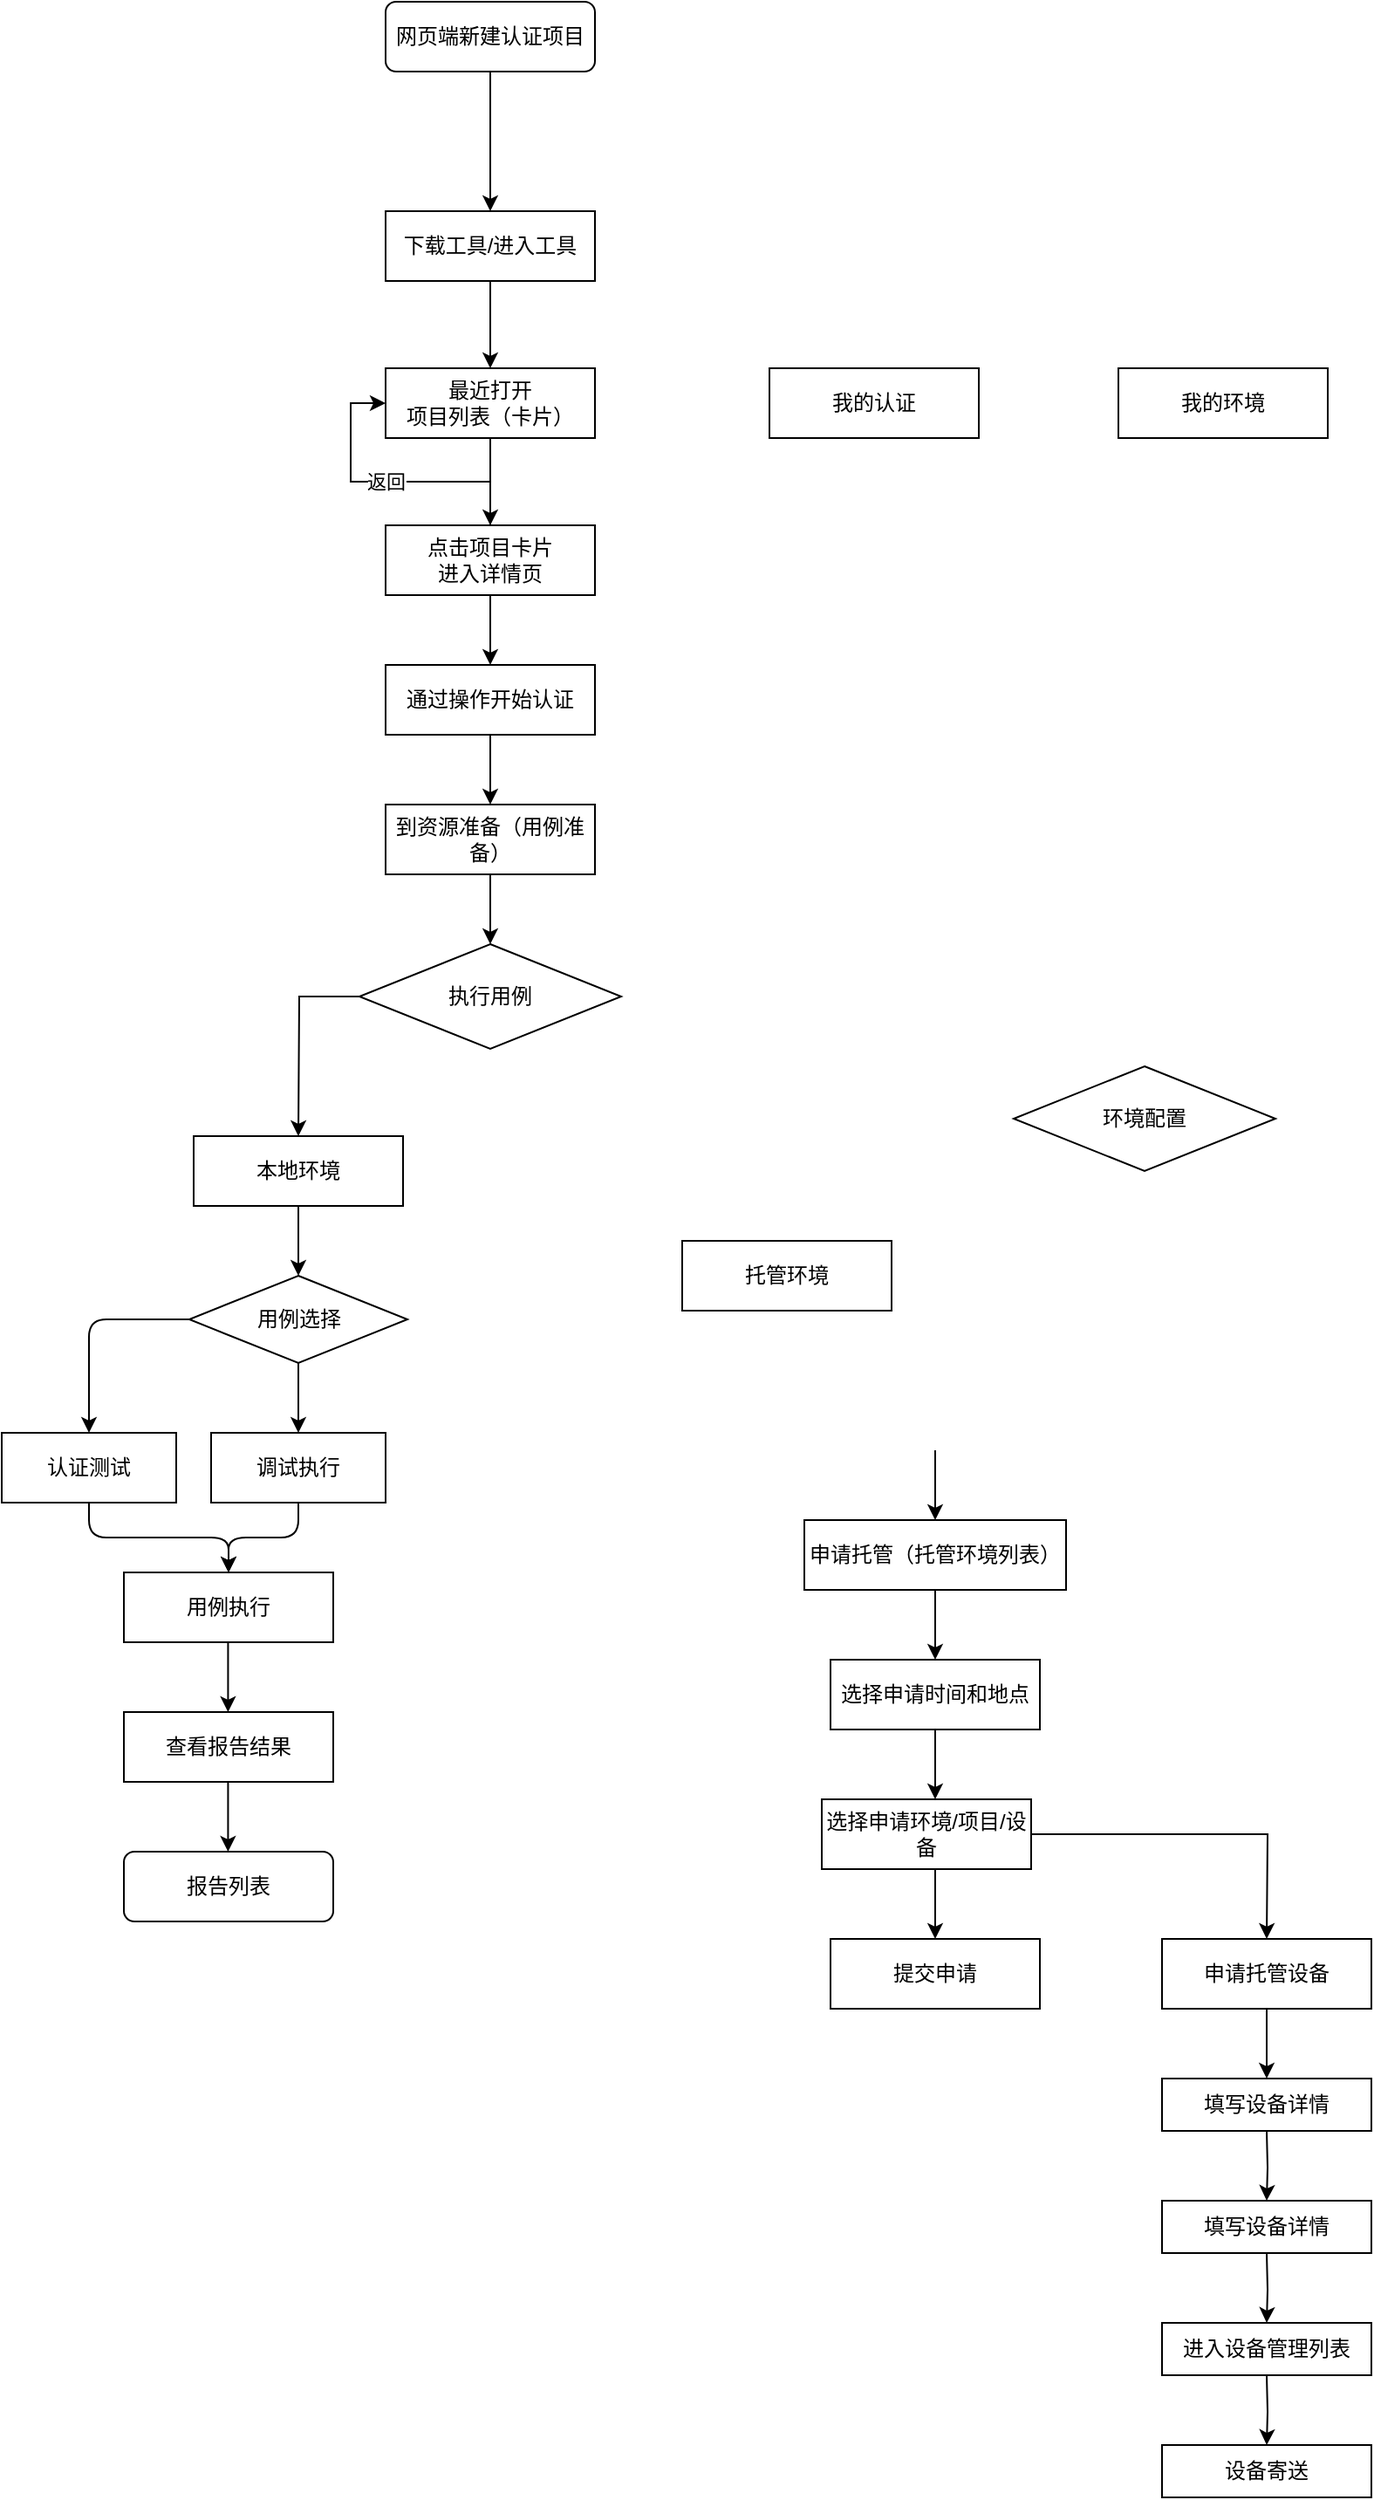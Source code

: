 <mxfile version="14.8.0" type="github">
  <diagram id="C5RBs43oDa-KdzZeNtuy" name="Page-1">
    <mxGraphModel dx="1047" dy="1111" grid="1" gridSize="10" guides="1" tooltips="1" connect="1" arrows="1" fold="1" page="0" pageScale="1" pageWidth="827" pageHeight="1169" math="0" shadow="0">
      <root>
        <mxCell id="WIyWlLk6GJQsqaUBKTNV-0" />
        <mxCell id="WIyWlLk6GJQsqaUBKTNV-1" parent="WIyWlLk6GJQsqaUBKTNV-0" />
        <mxCell id="2FAw4TekEqQD0n127wDs-58" value="" style="edgeStyle=orthogonalEdgeStyle;rounded=0;orthogonalLoop=1;jettySize=auto;html=1;" edge="1" parent="WIyWlLk6GJQsqaUBKTNV-1" source="WIyWlLk6GJQsqaUBKTNV-3" target="2FAw4TekEqQD0n127wDs-43">
          <mxGeometry relative="1" as="geometry" />
        </mxCell>
        <mxCell id="WIyWlLk6GJQsqaUBKTNV-3" value="网页端新建认证项目" style="rounded=1;whiteSpace=wrap;html=1;fontSize=12;glass=0;strokeWidth=1;shadow=0;" parent="WIyWlLk6GJQsqaUBKTNV-1" vertex="1">
          <mxGeometry x="220" y="-40" width="120" height="40" as="geometry" />
        </mxCell>
        <mxCell id="2FAw4TekEqQD0n127wDs-0" value="最近打开&lt;br&gt;项目列表（卡片）" style="rounded=0;whiteSpace=wrap;html=1;" vertex="1" parent="WIyWlLk6GJQsqaUBKTNV-1">
          <mxGeometry x="220" y="170" width="120" height="40" as="geometry" />
        </mxCell>
        <mxCell id="2FAw4TekEqQD0n127wDs-7" value="" style="endArrow=classic;html=1;exitX=0.5;exitY=1;exitDx=0;exitDy=0;" edge="1" parent="WIyWlLk6GJQsqaUBKTNV-1" source="2FAw4TekEqQD0n127wDs-0">
          <mxGeometry width="50" height="50" relative="1" as="geometry">
            <mxPoint x="380" y="360" as="sourcePoint" />
            <mxPoint x="280" y="260" as="targetPoint" />
          </mxGeometry>
        </mxCell>
        <mxCell id="2FAw4TekEqQD0n127wDs-78" value="返回" style="edgeStyle=orthogonalEdgeStyle;rounded=0;orthogonalLoop=1;jettySize=auto;html=1;entryX=0;entryY=0.5;entryDx=0;entryDy=0;" edge="1" parent="WIyWlLk6GJQsqaUBKTNV-1" source="2FAw4TekEqQD0n127wDs-12" target="2FAw4TekEqQD0n127wDs-0">
          <mxGeometry relative="1" as="geometry" />
        </mxCell>
        <mxCell id="2FAw4TekEqQD0n127wDs-12" value="点击项目卡片&lt;br&gt;进入详情页" style="rounded=0;whiteSpace=wrap;html=1;" vertex="1" parent="WIyWlLk6GJQsqaUBKTNV-1">
          <mxGeometry x="220" y="260" width="120" height="40" as="geometry" />
        </mxCell>
        <mxCell id="2FAw4TekEqQD0n127wDs-13" value="" style="endArrow=classic;html=1;exitX=0.5;exitY=1;exitDx=0;exitDy=0;" edge="1" parent="WIyWlLk6GJQsqaUBKTNV-1" source="2FAw4TekEqQD0n127wDs-12">
          <mxGeometry width="50" height="50" relative="1" as="geometry">
            <mxPoint x="330" y="380" as="sourcePoint" />
            <mxPoint x="280" y="340" as="targetPoint" />
          </mxGeometry>
        </mxCell>
        <mxCell id="2FAw4TekEqQD0n127wDs-14" value="通过操作开始认证" style="rounded=0;whiteSpace=wrap;html=1;" vertex="1" parent="WIyWlLk6GJQsqaUBKTNV-1">
          <mxGeometry x="220" y="340" width="120" height="40" as="geometry" />
        </mxCell>
        <mxCell id="2FAw4TekEqQD0n127wDs-15" value="" style="endArrow=classic;html=1;exitX=0.5;exitY=1;exitDx=0;exitDy=0;" edge="1" parent="WIyWlLk6GJQsqaUBKTNV-1">
          <mxGeometry width="50" height="50" relative="1" as="geometry">
            <mxPoint x="280" y="380" as="sourcePoint" />
            <mxPoint x="280" y="420" as="targetPoint" />
          </mxGeometry>
        </mxCell>
        <mxCell id="2FAw4TekEqQD0n127wDs-16" value="到资源准备（用例准备）" style="rounded=0;whiteSpace=wrap;html=1;" vertex="1" parent="WIyWlLk6GJQsqaUBKTNV-1">
          <mxGeometry x="220" y="420" width="120" height="40" as="geometry" />
        </mxCell>
        <mxCell id="2FAw4TekEqQD0n127wDs-18" value="" style="endArrow=classic;html=1;exitX=0.5;exitY=1;exitDx=0;exitDy=0;" edge="1" parent="WIyWlLk6GJQsqaUBKTNV-1">
          <mxGeometry width="50" height="50" relative="1" as="geometry">
            <mxPoint x="280" y="460" as="sourcePoint" />
            <mxPoint x="280" y="500" as="targetPoint" />
          </mxGeometry>
        </mxCell>
        <mxCell id="2FAw4TekEqQD0n127wDs-20" value="本地环境" style="rounded=0;whiteSpace=wrap;html=1;" vertex="1" parent="WIyWlLk6GJQsqaUBKTNV-1">
          <mxGeometry x="110" y="610" width="120" height="40" as="geometry" />
        </mxCell>
        <mxCell id="2FAw4TekEqQD0n127wDs-22" value="托管环境" style="rounded=0;whiteSpace=wrap;html=1;" vertex="1" parent="WIyWlLk6GJQsqaUBKTNV-1">
          <mxGeometry x="390" y="670" width="120" height="40" as="geometry" />
        </mxCell>
        <mxCell id="2FAw4TekEqQD0n127wDs-27" value="" style="endArrow=classic;html=1;exitX=0.5;exitY=1;exitDx=0;exitDy=0;" edge="1" parent="WIyWlLk6GJQsqaUBKTNV-1">
          <mxGeometry width="50" height="50" relative="1" as="geometry">
            <mxPoint x="170" y="650" as="sourcePoint" />
            <mxPoint x="170" y="690" as="targetPoint" />
          </mxGeometry>
        </mxCell>
        <mxCell id="2FAw4TekEqQD0n127wDs-28" value="" style="endArrow=classic;html=1;exitX=0;exitY=0.5;exitDx=0;exitDy=0;" edge="1" parent="WIyWlLk6GJQsqaUBKTNV-1" source="2FAw4TekEqQD0n127wDs-56">
          <mxGeometry width="50" height="50" relative="1" as="geometry">
            <mxPoint x="90" y="740" as="sourcePoint" />
            <mxPoint x="50" y="780" as="targetPoint" />
            <Array as="points">
              <mxPoint x="50" y="715" />
            </Array>
          </mxGeometry>
        </mxCell>
        <mxCell id="2FAw4TekEqQD0n127wDs-29" value="认证测试" style="rounded=0;whiteSpace=wrap;html=1;" vertex="1" parent="WIyWlLk6GJQsqaUBKTNV-1">
          <mxGeometry y="780" width="100" height="40" as="geometry" />
        </mxCell>
        <mxCell id="2FAw4TekEqQD0n127wDs-31" value="调试执行" style="rounded=0;whiteSpace=wrap;html=1;" vertex="1" parent="WIyWlLk6GJQsqaUBKTNV-1">
          <mxGeometry x="120" y="780" width="100" height="40" as="geometry" />
        </mxCell>
        <mxCell id="2FAw4TekEqQD0n127wDs-32" value="" style="endArrow=classic;html=1;exitX=0.5;exitY=1;exitDx=0;exitDy=0;" edge="1" parent="WIyWlLk6GJQsqaUBKTNV-1">
          <mxGeometry width="50" height="50" relative="1" as="geometry">
            <mxPoint x="170" y="740" as="sourcePoint" />
            <mxPoint x="170" y="780" as="targetPoint" />
          </mxGeometry>
        </mxCell>
        <mxCell id="2FAw4TekEqQD0n127wDs-33" value="用例执行" style="rounded=0;whiteSpace=wrap;html=1;" vertex="1" parent="WIyWlLk6GJQsqaUBKTNV-1">
          <mxGeometry x="70" y="860" width="120" height="40" as="geometry" />
        </mxCell>
        <mxCell id="2FAw4TekEqQD0n127wDs-35" value="" style="endArrow=classic;html=1;exitX=0.5;exitY=1;exitDx=0;exitDy=0;entryX=0.5;entryY=0;entryDx=0;entryDy=0;" edge="1" parent="WIyWlLk6GJQsqaUBKTNV-1" source="2FAw4TekEqQD0n127wDs-29" target="2FAw4TekEqQD0n127wDs-33">
          <mxGeometry width="50" height="50" relative="1" as="geometry">
            <mxPoint x="210" y="850" as="sourcePoint" />
            <mxPoint x="260" y="800" as="targetPoint" />
            <Array as="points">
              <mxPoint x="50" y="840" />
              <mxPoint x="130" y="840" />
            </Array>
          </mxGeometry>
        </mxCell>
        <mxCell id="2FAw4TekEqQD0n127wDs-37" value="" style="endArrow=classic;html=1;exitX=0.5;exitY=1;exitDx=0;exitDy=0;" edge="1" parent="WIyWlLk6GJQsqaUBKTNV-1" source="2FAw4TekEqQD0n127wDs-31">
          <mxGeometry width="50" height="50" relative="1" as="geometry">
            <mxPoint x="190" y="880" as="sourcePoint" />
            <mxPoint x="130" y="860" as="targetPoint" />
            <Array as="points">
              <mxPoint x="170" y="840" />
              <mxPoint x="130" y="840" />
            </Array>
          </mxGeometry>
        </mxCell>
        <mxCell id="2FAw4TekEqQD0n127wDs-38" value="查看报告结果" style="rounded=0;whiteSpace=wrap;html=1;" vertex="1" parent="WIyWlLk6GJQsqaUBKTNV-1">
          <mxGeometry x="70" y="940" width="120" height="40" as="geometry" />
        </mxCell>
        <mxCell id="2FAw4TekEqQD0n127wDs-39" value="" style="endArrow=classic;html=1;exitX=0.5;exitY=1;exitDx=0;exitDy=0;" edge="1" parent="WIyWlLk6GJQsqaUBKTNV-1">
          <mxGeometry width="50" height="50" relative="1" as="geometry">
            <mxPoint x="129.71" y="900" as="sourcePoint" />
            <mxPoint x="129.71" y="940" as="targetPoint" />
          </mxGeometry>
        </mxCell>
        <mxCell id="2FAw4TekEqQD0n127wDs-40" value="申请托管（托管环境列表）" style="rounded=0;whiteSpace=wrap;html=1;" vertex="1" parent="WIyWlLk6GJQsqaUBKTNV-1">
          <mxGeometry x="460" y="830" width="150" height="40" as="geometry" />
        </mxCell>
        <mxCell id="2FAw4TekEqQD0n127wDs-41" value="" style="endArrow=classic;html=1;exitX=0.5;exitY=1;exitDx=0;exitDy=0;" edge="1" parent="WIyWlLk6GJQsqaUBKTNV-1">
          <mxGeometry width="50" height="50" relative="1" as="geometry">
            <mxPoint x="535" y="790" as="sourcePoint" />
            <mxPoint x="535" y="830" as="targetPoint" />
          </mxGeometry>
        </mxCell>
        <mxCell id="2FAw4TekEqQD0n127wDs-42" value="我的认证" style="rounded=0;whiteSpace=wrap;html=1;" vertex="1" parent="WIyWlLk6GJQsqaUBKTNV-1">
          <mxGeometry x="440" y="170" width="120" height="40" as="geometry" />
        </mxCell>
        <mxCell id="2FAw4TekEqQD0n127wDs-43" value="下载工具/进入工具" style="rounded=0;whiteSpace=wrap;html=1;" vertex="1" parent="WIyWlLk6GJQsqaUBKTNV-1">
          <mxGeometry x="220" y="80" width="120" height="40" as="geometry" />
        </mxCell>
        <mxCell id="2FAw4TekEqQD0n127wDs-46" value="报告列表" style="rounded=1;whiteSpace=wrap;html=1;" vertex="1" parent="WIyWlLk6GJQsqaUBKTNV-1">
          <mxGeometry x="70" y="1020" width="120" height="40" as="geometry" />
        </mxCell>
        <mxCell id="2FAw4TekEqQD0n127wDs-47" value="" style="endArrow=classic;html=1;exitX=0.5;exitY=1;exitDx=0;exitDy=0;" edge="1" parent="WIyWlLk6GJQsqaUBKTNV-1">
          <mxGeometry width="50" height="50" relative="1" as="geometry">
            <mxPoint x="129.71" y="980" as="sourcePoint" />
            <mxPoint x="129.71" y="1020" as="targetPoint" />
          </mxGeometry>
        </mxCell>
        <mxCell id="2FAw4TekEqQD0n127wDs-48" value="" style="endArrow=classic;html=1;exitX=0.5;exitY=1;exitDx=0;exitDy=0;" edge="1" parent="WIyWlLk6GJQsqaUBKTNV-1">
          <mxGeometry width="50" height="50" relative="1" as="geometry">
            <mxPoint x="535" y="870" as="sourcePoint" />
            <mxPoint x="535" y="910" as="targetPoint" />
          </mxGeometry>
        </mxCell>
        <mxCell id="2FAw4TekEqQD0n127wDs-49" value="选择申请时间和地点" style="rounded=0;whiteSpace=wrap;html=1;" vertex="1" parent="WIyWlLk6GJQsqaUBKTNV-1">
          <mxGeometry x="475" y="910" width="120" height="40" as="geometry" />
        </mxCell>
        <mxCell id="2FAw4TekEqQD0n127wDs-61" style="edgeStyle=orthogonalEdgeStyle;rounded=0;orthogonalLoop=1;jettySize=auto;html=1;" edge="1" parent="WIyWlLk6GJQsqaUBKTNV-1" source="2FAw4TekEqQD0n127wDs-50">
          <mxGeometry relative="1" as="geometry">
            <mxPoint x="725" y="1070" as="targetPoint" />
          </mxGeometry>
        </mxCell>
        <mxCell id="2FAw4TekEqQD0n127wDs-50" value="选择申请环境/项目/设备" style="rounded=0;whiteSpace=wrap;html=1;" vertex="1" parent="WIyWlLk6GJQsqaUBKTNV-1">
          <mxGeometry x="470" y="990" width="120" height="40" as="geometry" />
        </mxCell>
        <mxCell id="2FAw4TekEqQD0n127wDs-51" value="" style="endArrow=classic;html=1;exitX=0.5;exitY=1;exitDx=0;exitDy=0;" edge="1" parent="WIyWlLk6GJQsqaUBKTNV-1">
          <mxGeometry width="50" height="50" relative="1" as="geometry">
            <mxPoint x="535" y="950" as="sourcePoint" />
            <mxPoint x="535" y="990" as="targetPoint" />
          </mxGeometry>
        </mxCell>
        <mxCell id="2FAw4TekEqQD0n127wDs-55" value="环境配置" style="rhombus;whiteSpace=wrap;html=1;" vertex="1" parent="WIyWlLk6GJQsqaUBKTNV-1">
          <mxGeometry x="580" y="570" width="150" height="60" as="geometry" />
        </mxCell>
        <mxCell id="2FAw4TekEqQD0n127wDs-56" value="用例选择" style="rhombus;whiteSpace=wrap;html=1;" vertex="1" parent="WIyWlLk6GJQsqaUBKTNV-1">
          <mxGeometry x="107.5" y="690" width="125" height="50" as="geometry" />
        </mxCell>
        <mxCell id="2FAw4TekEqQD0n127wDs-59" value="提交申请" style="rounded=0;whiteSpace=wrap;html=1;" vertex="1" parent="WIyWlLk6GJQsqaUBKTNV-1">
          <mxGeometry x="475" y="1070" width="120" height="40" as="geometry" />
        </mxCell>
        <mxCell id="2FAw4TekEqQD0n127wDs-60" value="" style="endArrow=classic;html=1;exitX=0.5;exitY=1;exitDx=0;exitDy=0;" edge="1" parent="WIyWlLk6GJQsqaUBKTNV-1">
          <mxGeometry width="50" height="50" relative="1" as="geometry">
            <mxPoint x="535" y="1030" as="sourcePoint" />
            <mxPoint x="535" y="1070" as="targetPoint" />
          </mxGeometry>
        </mxCell>
        <mxCell id="2FAw4TekEqQD0n127wDs-65" value="" style="edgeStyle=orthogonalEdgeStyle;rounded=0;orthogonalLoop=1;jettySize=auto;html=1;" edge="1" parent="WIyWlLk6GJQsqaUBKTNV-1" source="2FAw4TekEqQD0n127wDs-62" target="2FAw4TekEqQD0n127wDs-64">
          <mxGeometry relative="1" as="geometry" />
        </mxCell>
        <mxCell id="2FAw4TekEqQD0n127wDs-62" value="申请托管设备" style="rounded=0;whiteSpace=wrap;html=1;" vertex="1" parent="WIyWlLk6GJQsqaUBKTNV-1">
          <mxGeometry x="665" y="1070" width="120" height="40" as="geometry" />
        </mxCell>
        <mxCell id="2FAw4TekEqQD0n127wDs-64" value="填写设备详情" style="whiteSpace=wrap;html=1;rounded=0;" vertex="1" parent="WIyWlLk6GJQsqaUBKTNV-1">
          <mxGeometry x="665" y="1150" width="120" height="30" as="geometry" />
        </mxCell>
        <mxCell id="2FAw4TekEqQD0n127wDs-66" value="填写设备详情" style="whiteSpace=wrap;html=1;rounded=0;" vertex="1" parent="WIyWlLk6GJQsqaUBKTNV-1">
          <mxGeometry x="665" y="1220" width="120" height="30" as="geometry" />
        </mxCell>
        <mxCell id="2FAw4TekEqQD0n127wDs-67" value="" style="edgeStyle=orthogonalEdgeStyle;rounded=0;orthogonalLoop=1;jettySize=auto;html=1;" edge="1" target="2FAw4TekEqQD0n127wDs-66" parent="WIyWlLk6GJQsqaUBKTNV-1">
          <mxGeometry relative="1" as="geometry">
            <mxPoint x="725" y="1180" as="sourcePoint" />
          </mxGeometry>
        </mxCell>
        <mxCell id="2FAw4TekEqQD0n127wDs-68" value="" style="edgeStyle=orthogonalEdgeStyle;rounded=0;orthogonalLoop=1;jettySize=auto;html=1;" edge="1" target="2FAw4TekEqQD0n127wDs-69" parent="WIyWlLk6GJQsqaUBKTNV-1">
          <mxGeometry relative="1" as="geometry">
            <mxPoint x="725" y="1250" as="sourcePoint" />
          </mxGeometry>
        </mxCell>
        <mxCell id="2FAw4TekEqQD0n127wDs-69" value="进入设备管理列表" style="whiteSpace=wrap;html=1;rounded=0;" vertex="1" parent="WIyWlLk6GJQsqaUBKTNV-1">
          <mxGeometry x="665" y="1290" width="120" height="30" as="geometry" />
        </mxCell>
        <mxCell id="2FAw4TekEqQD0n127wDs-71" value="" style="edgeStyle=orthogonalEdgeStyle;rounded=0;orthogonalLoop=1;jettySize=auto;html=1;" edge="1" target="2FAw4TekEqQD0n127wDs-72" parent="WIyWlLk6GJQsqaUBKTNV-1">
          <mxGeometry relative="1" as="geometry">
            <mxPoint x="725" y="1320" as="sourcePoint" />
          </mxGeometry>
        </mxCell>
        <mxCell id="2FAw4TekEqQD0n127wDs-72" value="设备寄送" style="whiteSpace=wrap;html=1;rounded=0;" vertex="1" parent="WIyWlLk6GJQsqaUBKTNV-1">
          <mxGeometry x="665" y="1360" width="120" height="30" as="geometry" />
        </mxCell>
        <mxCell id="2FAw4TekEqQD0n127wDs-73" value="我的环境" style="rounded=0;whiteSpace=wrap;html=1;" vertex="1" parent="WIyWlLk6GJQsqaUBKTNV-1">
          <mxGeometry x="640" y="170" width="120" height="40" as="geometry" />
        </mxCell>
        <mxCell id="2FAw4TekEqQD0n127wDs-75" value="" style="endArrow=classic;html=1;exitX=0.5;exitY=1;exitDx=0;exitDy=0;" edge="1" parent="WIyWlLk6GJQsqaUBKTNV-1" source="2FAw4TekEqQD0n127wDs-43" target="2FAw4TekEqQD0n127wDs-0">
          <mxGeometry width="50" height="50" relative="1" as="geometry">
            <mxPoint x="380" y="360" as="sourcePoint" />
            <mxPoint x="430" y="310" as="targetPoint" />
          </mxGeometry>
        </mxCell>
        <mxCell id="2FAw4TekEqQD0n127wDs-83" style="edgeStyle=orthogonalEdgeStyle;rounded=0;orthogonalLoop=1;jettySize=auto;html=1;" edge="1" parent="WIyWlLk6GJQsqaUBKTNV-1" source="2FAw4TekEqQD0n127wDs-82">
          <mxGeometry relative="1" as="geometry">
            <mxPoint x="170" y="610" as="targetPoint" />
          </mxGeometry>
        </mxCell>
        <mxCell id="2FAw4TekEqQD0n127wDs-82" value="执行用例" style="rhombus;whiteSpace=wrap;html=1;" vertex="1" parent="WIyWlLk6GJQsqaUBKTNV-1">
          <mxGeometry x="205" y="500" width="150" height="60" as="geometry" />
        </mxCell>
      </root>
    </mxGraphModel>
  </diagram>
</mxfile>
